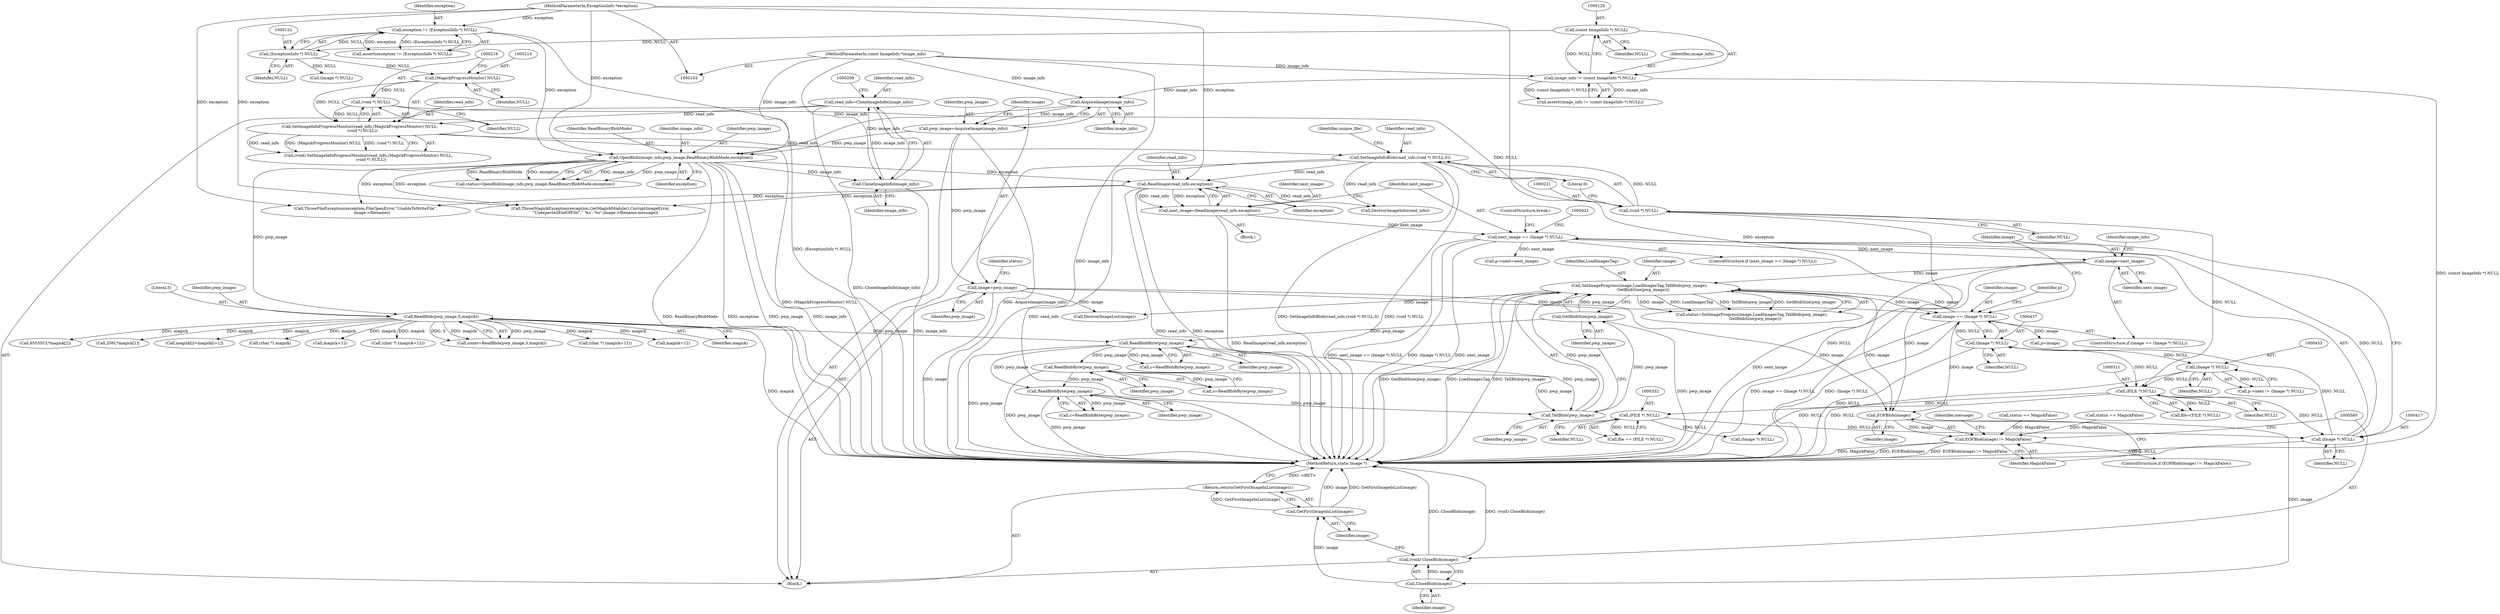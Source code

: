 digraph "0_ImageMagick_ecc03a2518c2b7dd375fde3a040fdae0bdf6a521@pointer" {
"1000534" [label="(Call,EOFBlob(image))"];
"1000439" [label="(Call,image=next_image)"];
"1000414" [label="(Call,next_image == (Image *) NULL)"];
"1000408" [label="(Call,next_image=ReadImage(read_info,exception))"];
"1000410" [label="(Call,ReadImage(read_info,exception))"];
"1000218" [label="(Call,SetImageInfoBlob(read_info,(void *) NULL,0))"];
"1000210" [label="(Call,SetImageInfoProgressMonitor(read_info,(MagickProgressMonitor) NULL,\n    (void *) NULL))"];
"1000204" [label="(Call,read_info=CloneImageInfo(image_info))"];
"1000206" [label="(Call,CloneImageInfo(image_info))"];
"1000169" [label="(Call,OpenBlob(image_info,pwp_image,ReadBinaryBlobMode,exception))"];
"1000162" [label="(Call,AcquireImage(image_info))"];
"1000122" [label="(Call,image_info != (const ImageInfo *) NULL)"];
"1000104" [label="(MethodParameterIn,const ImageInfo *image_info)"];
"1000124" [label="(Call,(const ImageInfo *) NULL)"];
"1000160" [label="(Call,pwp_image=AcquireImage(image_info))"];
"1000149" [label="(Call,exception != (ExceptionInfo *) NULL)"];
"1000105" [label="(MethodParameterIn,ExceptionInfo *exception)"];
"1000151" [label="(Call,(ExceptionInfo *) NULL)"];
"1000212" [label="(Call,(MagickProgressMonitor) NULL)"];
"1000215" [label="(Call,(void *) NULL)"];
"1000220" [label="(Call,(void *) NULL)"];
"1000416" [label="(Call,(Image *) NULL)"];
"1000310" [label="(Call,(FILE *) NULL)"];
"1000436" [label="(Call,(Image *) NULL)"];
"1000452" [label="(Call,(Image *) NULL)"];
"1000331" [label="(Call,(FILE *) NULL)"];
"1000501" [label="(Call,SetImageProgress(image,LoadImagesTag,TellBlob(pwp_image),\n      GetBlobSize(pwp_image)))"];
"1000434" [label="(Call,image == (Image *) NULL)"];
"1000164" [label="(Call,image=pwp_image)"];
"1000504" [label="(Call,TellBlob(pwp_image))"];
"1000242" [label="(Call,ReadBlobByte(pwp_image))"];
"1000235" [label="(Call,ReadBlobByte(pwp_image))"];
"1000184" [label="(Call,ReadBlob(pwp_image,5,magick))"];
"1000506" [label="(Call,GetBlobSize(pwp_image))"];
"1000397" [label="(Call,ReadBlobByte(pwp_image))"];
"1000533" [label="(Call,EOFBlob(image) != MagickFalse)"];
"1000561" [label="(Call,CloseBlob(image))"];
"1000559" [label="(Call,(void) CloseBlob(image))"];
"1000564" [label="(Call,GetFirstImageInList(image))"];
"1000563" [label="(Return,return(GetFirstImageInList(image));)"];
"1000204" [label="(Call,read_info=CloneImageInfo(image_info))"];
"1000124" [label="(Call,(const ImageInfo *) NULL)"];
"1000438" [label="(Identifier,NULL)"];
"1000275" [label="(Call,magick+12)"];
"1000507" [label="(Identifier,pwp_image)"];
"1000536" [label="(Identifier,MagickFalse)"];
"1000416" [label="(Call,(Image *) NULL)"];
"1000166" [label="(Identifier,pwp_image)"];
"1000503" [label="(Identifier,LoadImagesTag)"];
"1000187" [label="(Identifier,magick)"];
"1000369" [label="(Call,65535UL*magick[2])"];
"1000233" [label="(Call,c=ReadBlobByte(pwp_image))"];
"1000375" [label="(Call,256L*magick[1])"];
"1000473" [label="(Call,p->next=next_image)"];
"1000175" [label="(Call,status == MagickFalse)"];
"1000312" [label="(Identifier,NULL)"];
"1000434" [label="(Call,image == (Image *) NULL)"];
"1000225" [label="(Identifier,unique_file)"];
"1000308" [label="(Call,file=(FILE *) NULL)"];
"1000172" [label="(Identifier,ReadBinaryBlobMode)"];
"1000506" [label="(Call,GetBlobSize(pwp_image))"];
"1000179" [label="(Call,(Image *) NULL)"];
"1000222" [label="(Identifier,NULL)"];
"1000185" [label="(Identifier,pwp_image)"];
"1000165" [label="(Identifier,image)"];
"1000173" [label="(Identifier,exception)"];
"1000564" [label="(Call,GetFirstImageInList(image))"];
"1000329" [label="(Call,file == (FILE *) NULL)"];
"1000168" [label="(Identifier,status)"];
"1000123" [label="(Identifier,image_info)"];
"1000565" [label="(Identifier,image)"];
"1000212" [label="(Call,(MagickProgressMonitor) NULL)"];
"1000433" [label="(ControlStructure,if (image == (Image *) NULL))"];
"1000333" [label="(Identifier,NULL)"];
"1000439" [label="(Call,image=next_image)"];
"1000105" [label="(MethodParameterIn,ExceptionInfo *exception)"];
"1000162" [label="(Call,AcquireImage(image_info))"];
"1000505" [label="(Identifier,pwp_image)"];
"1000418" [label="(Identifier,NULL)"];
"1000217" [label="(Identifier,NULL)"];
"1000415" [label="(Identifier,next_image)"];
"1000419" [label="(ControlStructure,break;)"];
"1000341" [label="(Call,ThrowFileException(exception,FileOpenError,\"UnableToWriteFile\",\n          image->filename))"];
"1000410" [label="(Call,ReadImage(read_info,exception))"];
"1000235" [label="(Call,ReadBlobByte(pwp_image))"];
"1000446" [label="(Identifier,p)"];
"1000242" [label="(Call,ReadBlobByte(pwp_image))"];
"1000148" [label="(Call,assert(exception != (ExceptionInfo *) NULL))"];
"1000530" [label="(Call,DestroyImageInfo(read_info))"];
"1000153" [label="(Identifier,NULL)"];
"1000350" [label="(Call,DestroyImageList(image))"];
"1000412" [label="(Identifier,exception)"];
"1000561" [label="(Call,CloseBlob(image))"];
"1000448" [label="(Call,p->next != (Image *) NULL)"];
"1000104" [label="(MethodParameterIn,const ImageInfo *image_info)"];
"1000540" [label="(Identifier,message)"];
"1000151" [label="(Call,(ExceptionInfo *) NULL)"];
"1000169" [label="(Call,OpenBlob(image_info,pwp_image,ReadBinaryBlobMode,exception))"];
"1000161" [label="(Identifier,pwp_image)"];
"1000452" [label="(Call,(Image *) NULL)"];
"1000532" [label="(ControlStructure,if (EOFBlob(image) != MagickFalse))"];
"1000440" [label="(Identifier,image)"];
"1000409" [label="(Identifier,next_image)"];
"1000254" [label="(Call,magick[i]=magick[i+1])"];
"1000535" [label="(Identifier,image)"];
"1000499" [label="(Call,status=SetImageProgress(image,LoadImagesTag,TellBlob(pwp_image),\n      GetBlobSize(pwp_image)))"];
"1000186" [label="(Literal,5)"];
"1000184" [label="(Call,ReadBlob(pwp_image,5,magick))"];
"1000411" [label="(Identifier,read_info)"];
"1000435" [label="(Identifier,image)"];
"1000195" [label="(Call,(char *) magick)"];
"1000534" [label="(Call,EOFBlob(image))"];
"1000292" [label="(Call,magick+12)"];
"1000441" [label="(Identifier,next_image)"];
"1000211" [label="(Identifier,read_info)"];
"1000240" [label="(Call,c=ReadBlobByte(pwp_image))"];
"1000126" [label="(Identifier,NULL)"];
"1000170" [label="(Identifier,image_info)"];
"1000121" [label="(Call,assert(image_info != (const ImageInfo *) NULL))"];
"1000290" [label="(Call,(char *) (magick+12))"];
"1000502" [label="(Identifier,image)"];
"1000149" [label="(Call,exception != (ExceptionInfo *) NULL)"];
"1000163" [label="(Identifier,image_info)"];
"1000223" [label="(Literal,0)"];
"1000445" [label="(Call,p=image)"];
"1000545" [label="(Call,ThrowMagickException(exception,GetMagickModule(),CorruptImageError,\n        \"UnexpectedEndOfFile\",\"`%s': %s\",image->filename,message))"];
"1000122" [label="(Call,image_info != (const ImageInfo *) NULL)"];
"1000562" [label="(Identifier,image)"];
"1000563" [label="(Return,return(GetFirstImageInList(image));)"];
"1000207" [label="(Identifier,image_info)"];
"1000414" [label="(Call,next_image == (Image *) NULL)"];
"1000220" [label="(Call,(void *) NULL)"];
"1000150" [label="(Identifier,exception)"];
"1000436" [label="(Call,(Image *) NULL)"];
"1000218" [label="(Call,SetImageInfoBlob(read_info,(void *) NULL,0))"];
"1000454" [label="(Identifier,NULL)"];
"1000210" [label="(Call,SetImageInfoProgressMonitor(read_info,(MagickProgressMonitor) NULL,\n    (void *) NULL))"];
"1000509" [label="(Call,status == MagickFalse)"];
"1000164" [label="(Call,image=pwp_image)"];
"1000182" [label="(Call,count=ReadBlob(pwp_image,5,magick))"];
"1000219" [label="(Identifier,read_info)"];
"1000408" [label="(Call,next_image=ReadImage(read_info,exception))"];
"1000171" [label="(Identifier,pwp_image)"];
"1000214" [label="(Identifier,NULL)"];
"1000395" [label="(Call,c=ReadBlobByte(pwp_image))"];
"1000397" [label="(Call,ReadBlobByte(pwp_image))"];
"1000205" [label="(Identifier,read_info)"];
"1000559" [label="(Call,(void) CloseBlob(image))"];
"1000236" [label="(Identifier,pwp_image)"];
"1000501" [label="(Call,SetImageProgress(image,LoadImagesTag,TellBlob(pwp_image),\n      GetBlobSize(pwp_image)))"];
"1000566" [label="(MethodReturn,static Image *)"];
"1000413" [label="(ControlStructure,if (next_image == (Image *) NULL))"];
"1000106" [label="(Block,)"];
"1000273" [label="(Call,(char *) (magick+12))"];
"1000231" [label="(Block,)"];
"1000215" [label="(Call,(void *) NULL)"];
"1000206" [label="(Call,CloneImageInfo(image_info))"];
"1000331" [label="(Call,(FILE *) NULL)"];
"1000243" [label="(Identifier,pwp_image)"];
"1000504" [label="(Call,TellBlob(pwp_image))"];
"1000398" [label="(Identifier,pwp_image)"];
"1000208" [label="(Call,(void) SetImageInfoProgressMonitor(read_info,(MagickProgressMonitor) NULL,\n    (void *) NULL))"];
"1000160" [label="(Call,pwp_image=AcquireImage(image_info))"];
"1000353" [label="(Call,(Image *) NULL)"];
"1000481" [label="(Identifier,image_info)"];
"1000167" [label="(Call,status=OpenBlob(image_info,pwp_image,ReadBinaryBlobMode,exception))"];
"1000310" [label="(Call,(FILE *) NULL)"];
"1000533" [label="(Call,EOFBlob(image) != MagickFalse)"];
"1000534" -> "1000533"  [label="AST: "];
"1000534" -> "1000535"  [label="CFG: "];
"1000535" -> "1000534"  [label="AST: "];
"1000536" -> "1000534"  [label="CFG: "];
"1000534" -> "1000533"  [label="DDG: image"];
"1000439" -> "1000534"  [label="DDG: image"];
"1000501" -> "1000534"  [label="DDG: image"];
"1000164" -> "1000534"  [label="DDG: image"];
"1000434" -> "1000534"  [label="DDG: image"];
"1000534" -> "1000561"  [label="DDG: image"];
"1000439" -> "1000433"  [label="AST: "];
"1000439" -> "1000441"  [label="CFG: "];
"1000440" -> "1000439"  [label="AST: "];
"1000441" -> "1000439"  [label="AST: "];
"1000481" -> "1000439"  [label="CFG: "];
"1000439" -> "1000566"  [label="DDG: next_image"];
"1000414" -> "1000439"  [label="DDG: next_image"];
"1000439" -> "1000501"  [label="DDG: image"];
"1000414" -> "1000413"  [label="AST: "];
"1000414" -> "1000416"  [label="CFG: "];
"1000415" -> "1000414"  [label="AST: "];
"1000416" -> "1000414"  [label="AST: "];
"1000419" -> "1000414"  [label="CFG: "];
"1000421" -> "1000414"  [label="CFG: "];
"1000414" -> "1000566"  [label="DDG: next_image == (Image *) NULL"];
"1000414" -> "1000566"  [label="DDG: (Image *) NULL"];
"1000414" -> "1000566"  [label="DDG: next_image"];
"1000408" -> "1000414"  [label="DDG: next_image"];
"1000416" -> "1000414"  [label="DDG: NULL"];
"1000414" -> "1000473"  [label="DDG: next_image"];
"1000408" -> "1000231"  [label="AST: "];
"1000408" -> "1000410"  [label="CFG: "];
"1000409" -> "1000408"  [label="AST: "];
"1000410" -> "1000408"  [label="AST: "];
"1000415" -> "1000408"  [label="CFG: "];
"1000408" -> "1000566"  [label="DDG: ReadImage(read_info,exception)"];
"1000410" -> "1000408"  [label="DDG: read_info"];
"1000410" -> "1000408"  [label="DDG: exception"];
"1000410" -> "1000412"  [label="CFG: "];
"1000411" -> "1000410"  [label="AST: "];
"1000412" -> "1000410"  [label="AST: "];
"1000410" -> "1000566"  [label="DDG: read_info"];
"1000410" -> "1000566"  [label="DDG: exception"];
"1000410" -> "1000341"  [label="DDG: exception"];
"1000218" -> "1000410"  [label="DDG: read_info"];
"1000169" -> "1000410"  [label="DDG: exception"];
"1000105" -> "1000410"  [label="DDG: exception"];
"1000410" -> "1000530"  [label="DDG: read_info"];
"1000410" -> "1000545"  [label="DDG: exception"];
"1000218" -> "1000106"  [label="AST: "];
"1000218" -> "1000223"  [label="CFG: "];
"1000219" -> "1000218"  [label="AST: "];
"1000220" -> "1000218"  [label="AST: "];
"1000223" -> "1000218"  [label="AST: "];
"1000225" -> "1000218"  [label="CFG: "];
"1000218" -> "1000566"  [label="DDG: read_info"];
"1000218" -> "1000566"  [label="DDG: SetImageInfoBlob(read_info,(void *) NULL,0)"];
"1000218" -> "1000566"  [label="DDG: (void *) NULL"];
"1000210" -> "1000218"  [label="DDG: read_info"];
"1000220" -> "1000218"  [label="DDG: NULL"];
"1000218" -> "1000530"  [label="DDG: read_info"];
"1000210" -> "1000208"  [label="AST: "];
"1000210" -> "1000215"  [label="CFG: "];
"1000211" -> "1000210"  [label="AST: "];
"1000212" -> "1000210"  [label="AST: "];
"1000215" -> "1000210"  [label="AST: "];
"1000208" -> "1000210"  [label="CFG: "];
"1000210" -> "1000566"  [label="DDG: (MagickProgressMonitor) NULL"];
"1000210" -> "1000208"  [label="DDG: read_info"];
"1000210" -> "1000208"  [label="DDG: (MagickProgressMonitor) NULL"];
"1000210" -> "1000208"  [label="DDG: (void *) NULL"];
"1000204" -> "1000210"  [label="DDG: read_info"];
"1000212" -> "1000210"  [label="DDG: NULL"];
"1000215" -> "1000210"  [label="DDG: NULL"];
"1000204" -> "1000106"  [label="AST: "];
"1000204" -> "1000206"  [label="CFG: "];
"1000205" -> "1000204"  [label="AST: "];
"1000206" -> "1000204"  [label="AST: "];
"1000209" -> "1000204"  [label="CFG: "];
"1000204" -> "1000566"  [label="DDG: CloneImageInfo(image_info)"];
"1000206" -> "1000204"  [label="DDG: image_info"];
"1000206" -> "1000207"  [label="CFG: "];
"1000207" -> "1000206"  [label="AST: "];
"1000206" -> "1000566"  [label="DDG: image_info"];
"1000169" -> "1000206"  [label="DDG: image_info"];
"1000104" -> "1000206"  [label="DDG: image_info"];
"1000169" -> "1000167"  [label="AST: "];
"1000169" -> "1000173"  [label="CFG: "];
"1000170" -> "1000169"  [label="AST: "];
"1000171" -> "1000169"  [label="AST: "];
"1000172" -> "1000169"  [label="AST: "];
"1000173" -> "1000169"  [label="AST: "];
"1000167" -> "1000169"  [label="CFG: "];
"1000169" -> "1000566"  [label="DDG: ReadBinaryBlobMode"];
"1000169" -> "1000566"  [label="DDG: exception"];
"1000169" -> "1000566"  [label="DDG: pwp_image"];
"1000169" -> "1000566"  [label="DDG: image_info"];
"1000169" -> "1000167"  [label="DDG: image_info"];
"1000169" -> "1000167"  [label="DDG: pwp_image"];
"1000169" -> "1000167"  [label="DDG: ReadBinaryBlobMode"];
"1000169" -> "1000167"  [label="DDG: exception"];
"1000162" -> "1000169"  [label="DDG: image_info"];
"1000104" -> "1000169"  [label="DDG: image_info"];
"1000160" -> "1000169"  [label="DDG: pwp_image"];
"1000149" -> "1000169"  [label="DDG: exception"];
"1000105" -> "1000169"  [label="DDG: exception"];
"1000169" -> "1000184"  [label="DDG: pwp_image"];
"1000169" -> "1000341"  [label="DDG: exception"];
"1000169" -> "1000545"  [label="DDG: exception"];
"1000162" -> "1000160"  [label="AST: "];
"1000162" -> "1000163"  [label="CFG: "];
"1000163" -> "1000162"  [label="AST: "];
"1000160" -> "1000162"  [label="CFG: "];
"1000162" -> "1000160"  [label="DDG: image_info"];
"1000122" -> "1000162"  [label="DDG: image_info"];
"1000104" -> "1000162"  [label="DDG: image_info"];
"1000122" -> "1000121"  [label="AST: "];
"1000122" -> "1000124"  [label="CFG: "];
"1000123" -> "1000122"  [label="AST: "];
"1000124" -> "1000122"  [label="AST: "];
"1000121" -> "1000122"  [label="CFG: "];
"1000122" -> "1000566"  [label="DDG: (const ImageInfo *) NULL"];
"1000122" -> "1000121"  [label="DDG: image_info"];
"1000122" -> "1000121"  [label="DDG: (const ImageInfo *) NULL"];
"1000104" -> "1000122"  [label="DDG: image_info"];
"1000124" -> "1000122"  [label="DDG: NULL"];
"1000104" -> "1000103"  [label="AST: "];
"1000104" -> "1000566"  [label="DDG: image_info"];
"1000124" -> "1000126"  [label="CFG: "];
"1000125" -> "1000124"  [label="AST: "];
"1000126" -> "1000124"  [label="AST: "];
"1000124" -> "1000151"  [label="DDG: NULL"];
"1000160" -> "1000106"  [label="AST: "];
"1000161" -> "1000160"  [label="AST: "];
"1000165" -> "1000160"  [label="CFG: "];
"1000160" -> "1000566"  [label="DDG: AcquireImage(image_info)"];
"1000160" -> "1000164"  [label="DDG: pwp_image"];
"1000149" -> "1000148"  [label="AST: "];
"1000149" -> "1000151"  [label="CFG: "];
"1000150" -> "1000149"  [label="AST: "];
"1000151" -> "1000149"  [label="AST: "];
"1000148" -> "1000149"  [label="CFG: "];
"1000149" -> "1000566"  [label="DDG: (ExceptionInfo *) NULL"];
"1000149" -> "1000148"  [label="DDG: exception"];
"1000149" -> "1000148"  [label="DDG: (ExceptionInfo *) NULL"];
"1000105" -> "1000149"  [label="DDG: exception"];
"1000151" -> "1000149"  [label="DDG: NULL"];
"1000105" -> "1000103"  [label="AST: "];
"1000105" -> "1000566"  [label="DDG: exception"];
"1000105" -> "1000341"  [label="DDG: exception"];
"1000105" -> "1000545"  [label="DDG: exception"];
"1000151" -> "1000153"  [label="CFG: "];
"1000152" -> "1000151"  [label="AST: "];
"1000153" -> "1000151"  [label="AST: "];
"1000151" -> "1000179"  [label="DDG: NULL"];
"1000151" -> "1000212"  [label="DDG: NULL"];
"1000212" -> "1000214"  [label="CFG: "];
"1000213" -> "1000212"  [label="AST: "];
"1000214" -> "1000212"  [label="AST: "];
"1000216" -> "1000212"  [label="CFG: "];
"1000212" -> "1000215"  [label="DDG: NULL"];
"1000215" -> "1000217"  [label="CFG: "];
"1000216" -> "1000215"  [label="AST: "];
"1000217" -> "1000215"  [label="AST: "];
"1000215" -> "1000220"  [label="DDG: NULL"];
"1000220" -> "1000222"  [label="CFG: "];
"1000221" -> "1000220"  [label="AST: "];
"1000222" -> "1000220"  [label="AST: "];
"1000223" -> "1000220"  [label="CFG: "];
"1000220" -> "1000566"  [label="DDG: NULL"];
"1000220" -> "1000310"  [label="DDG: NULL"];
"1000416" -> "1000418"  [label="CFG: "];
"1000417" -> "1000416"  [label="AST: "];
"1000418" -> "1000416"  [label="AST: "];
"1000416" -> "1000566"  [label="DDG: NULL"];
"1000310" -> "1000416"  [label="DDG: NULL"];
"1000331" -> "1000416"  [label="DDG: NULL"];
"1000416" -> "1000436"  [label="DDG: NULL"];
"1000310" -> "1000308"  [label="AST: "];
"1000310" -> "1000312"  [label="CFG: "];
"1000311" -> "1000310"  [label="AST: "];
"1000312" -> "1000310"  [label="AST: "];
"1000308" -> "1000310"  [label="CFG: "];
"1000310" -> "1000308"  [label="DDG: NULL"];
"1000436" -> "1000310"  [label="DDG: NULL"];
"1000452" -> "1000310"  [label="DDG: NULL"];
"1000310" -> "1000331"  [label="DDG: NULL"];
"1000310" -> "1000353"  [label="DDG: NULL"];
"1000436" -> "1000434"  [label="AST: "];
"1000436" -> "1000438"  [label="CFG: "];
"1000437" -> "1000436"  [label="AST: "];
"1000438" -> "1000436"  [label="AST: "];
"1000434" -> "1000436"  [label="CFG: "];
"1000436" -> "1000566"  [label="DDG: NULL"];
"1000436" -> "1000434"  [label="DDG: NULL"];
"1000436" -> "1000452"  [label="DDG: NULL"];
"1000452" -> "1000448"  [label="AST: "];
"1000452" -> "1000454"  [label="CFG: "];
"1000453" -> "1000452"  [label="AST: "];
"1000454" -> "1000452"  [label="AST: "];
"1000448" -> "1000452"  [label="CFG: "];
"1000452" -> "1000566"  [label="DDG: NULL"];
"1000452" -> "1000448"  [label="DDG: NULL"];
"1000331" -> "1000329"  [label="AST: "];
"1000331" -> "1000333"  [label="CFG: "];
"1000332" -> "1000331"  [label="AST: "];
"1000333" -> "1000331"  [label="AST: "];
"1000329" -> "1000331"  [label="CFG: "];
"1000331" -> "1000329"  [label="DDG: NULL"];
"1000331" -> "1000353"  [label="DDG: NULL"];
"1000501" -> "1000499"  [label="AST: "];
"1000501" -> "1000506"  [label="CFG: "];
"1000502" -> "1000501"  [label="AST: "];
"1000503" -> "1000501"  [label="AST: "];
"1000504" -> "1000501"  [label="AST: "];
"1000506" -> "1000501"  [label="AST: "];
"1000499" -> "1000501"  [label="CFG: "];
"1000501" -> "1000566"  [label="DDG: GetBlobSize(pwp_image)"];
"1000501" -> "1000566"  [label="DDG: LoadImagesTag"];
"1000501" -> "1000566"  [label="DDG: TellBlob(pwp_image)"];
"1000501" -> "1000350"  [label="DDG: image"];
"1000501" -> "1000434"  [label="DDG: image"];
"1000501" -> "1000499"  [label="DDG: image"];
"1000501" -> "1000499"  [label="DDG: LoadImagesTag"];
"1000501" -> "1000499"  [label="DDG: TellBlob(pwp_image)"];
"1000501" -> "1000499"  [label="DDG: GetBlobSize(pwp_image)"];
"1000434" -> "1000501"  [label="DDG: image"];
"1000504" -> "1000501"  [label="DDG: pwp_image"];
"1000506" -> "1000501"  [label="DDG: pwp_image"];
"1000434" -> "1000433"  [label="AST: "];
"1000435" -> "1000434"  [label="AST: "];
"1000440" -> "1000434"  [label="CFG: "];
"1000446" -> "1000434"  [label="CFG: "];
"1000434" -> "1000566"  [label="DDG: (Image *) NULL"];
"1000434" -> "1000566"  [label="DDG: image == (Image *) NULL"];
"1000164" -> "1000434"  [label="DDG: image"];
"1000434" -> "1000445"  [label="DDG: image"];
"1000164" -> "1000106"  [label="AST: "];
"1000164" -> "1000166"  [label="CFG: "];
"1000165" -> "1000164"  [label="AST: "];
"1000166" -> "1000164"  [label="AST: "];
"1000168" -> "1000164"  [label="CFG: "];
"1000164" -> "1000566"  [label="DDG: image"];
"1000164" -> "1000350"  [label="DDG: image"];
"1000504" -> "1000505"  [label="CFG: "];
"1000505" -> "1000504"  [label="AST: "];
"1000507" -> "1000504"  [label="CFG: "];
"1000242" -> "1000504"  [label="DDG: pwp_image"];
"1000235" -> "1000504"  [label="DDG: pwp_image"];
"1000397" -> "1000504"  [label="DDG: pwp_image"];
"1000504" -> "1000506"  [label="DDG: pwp_image"];
"1000242" -> "1000240"  [label="AST: "];
"1000242" -> "1000243"  [label="CFG: "];
"1000243" -> "1000242"  [label="AST: "];
"1000240" -> "1000242"  [label="CFG: "];
"1000242" -> "1000566"  [label="DDG: pwp_image"];
"1000242" -> "1000240"  [label="DDG: pwp_image"];
"1000235" -> "1000242"  [label="DDG: pwp_image"];
"1000242" -> "1000397"  [label="DDG: pwp_image"];
"1000235" -> "1000233"  [label="AST: "];
"1000235" -> "1000236"  [label="CFG: "];
"1000236" -> "1000235"  [label="AST: "];
"1000233" -> "1000235"  [label="CFG: "];
"1000235" -> "1000566"  [label="DDG: pwp_image"];
"1000235" -> "1000233"  [label="DDG: pwp_image"];
"1000184" -> "1000235"  [label="DDG: pwp_image"];
"1000506" -> "1000235"  [label="DDG: pwp_image"];
"1000235" -> "1000397"  [label="DDG: pwp_image"];
"1000184" -> "1000182"  [label="AST: "];
"1000184" -> "1000187"  [label="CFG: "];
"1000185" -> "1000184"  [label="AST: "];
"1000186" -> "1000184"  [label="AST: "];
"1000187" -> "1000184"  [label="AST: "];
"1000182" -> "1000184"  [label="CFG: "];
"1000184" -> "1000566"  [label="DDG: magick"];
"1000184" -> "1000182"  [label="DDG: pwp_image"];
"1000184" -> "1000182"  [label="DDG: 5"];
"1000184" -> "1000182"  [label="DDG: magick"];
"1000184" -> "1000195"  [label="DDG: magick"];
"1000184" -> "1000254"  [label="DDG: magick"];
"1000184" -> "1000273"  [label="DDG: magick"];
"1000184" -> "1000275"  [label="DDG: magick"];
"1000184" -> "1000290"  [label="DDG: magick"];
"1000184" -> "1000292"  [label="DDG: magick"];
"1000184" -> "1000369"  [label="DDG: magick"];
"1000184" -> "1000375"  [label="DDG: magick"];
"1000506" -> "1000507"  [label="CFG: "];
"1000507" -> "1000506"  [label="AST: "];
"1000506" -> "1000566"  [label="DDG: pwp_image"];
"1000397" -> "1000395"  [label="AST: "];
"1000397" -> "1000398"  [label="CFG: "];
"1000398" -> "1000397"  [label="AST: "];
"1000395" -> "1000397"  [label="CFG: "];
"1000397" -> "1000566"  [label="DDG: pwp_image"];
"1000397" -> "1000395"  [label="DDG: pwp_image"];
"1000533" -> "1000532"  [label="AST: "];
"1000533" -> "1000536"  [label="CFG: "];
"1000536" -> "1000533"  [label="AST: "];
"1000540" -> "1000533"  [label="CFG: "];
"1000560" -> "1000533"  [label="CFG: "];
"1000533" -> "1000566"  [label="DDG: EOFBlob(image) != MagickFalse"];
"1000533" -> "1000566"  [label="DDG: MagickFalse"];
"1000533" -> "1000566"  [label="DDG: EOFBlob(image)"];
"1000509" -> "1000533"  [label="DDG: MagickFalse"];
"1000175" -> "1000533"  [label="DDG: MagickFalse"];
"1000561" -> "1000559"  [label="AST: "];
"1000561" -> "1000562"  [label="CFG: "];
"1000562" -> "1000561"  [label="AST: "];
"1000559" -> "1000561"  [label="CFG: "];
"1000561" -> "1000559"  [label="DDG: image"];
"1000561" -> "1000564"  [label="DDG: image"];
"1000559" -> "1000106"  [label="AST: "];
"1000560" -> "1000559"  [label="AST: "];
"1000565" -> "1000559"  [label="CFG: "];
"1000559" -> "1000566"  [label="DDG: (void) CloseBlob(image)"];
"1000559" -> "1000566"  [label="DDG: CloseBlob(image)"];
"1000564" -> "1000563"  [label="AST: "];
"1000564" -> "1000565"  [label="CFG: "];
"1000565" -> "1000564"  [label="AST: "];
"1000563" -> "1000564"  [label="CFG: "];
"1000564" -> "1000566"  [label="DDG: image"];
"1000564" -> "1000566"  [label="DDG: GetFirstImageInList(image)"];
"1000564" -> "1000563"  [label="DDG: GetFirstImageInList(image)"];
"1000563" -> "1000106"  [label="AST: "];
"1000566" -> "1000563"  [label="CFG: "];
"1000563" -> "1000566"  [label="DDG: <RET>"];
}
